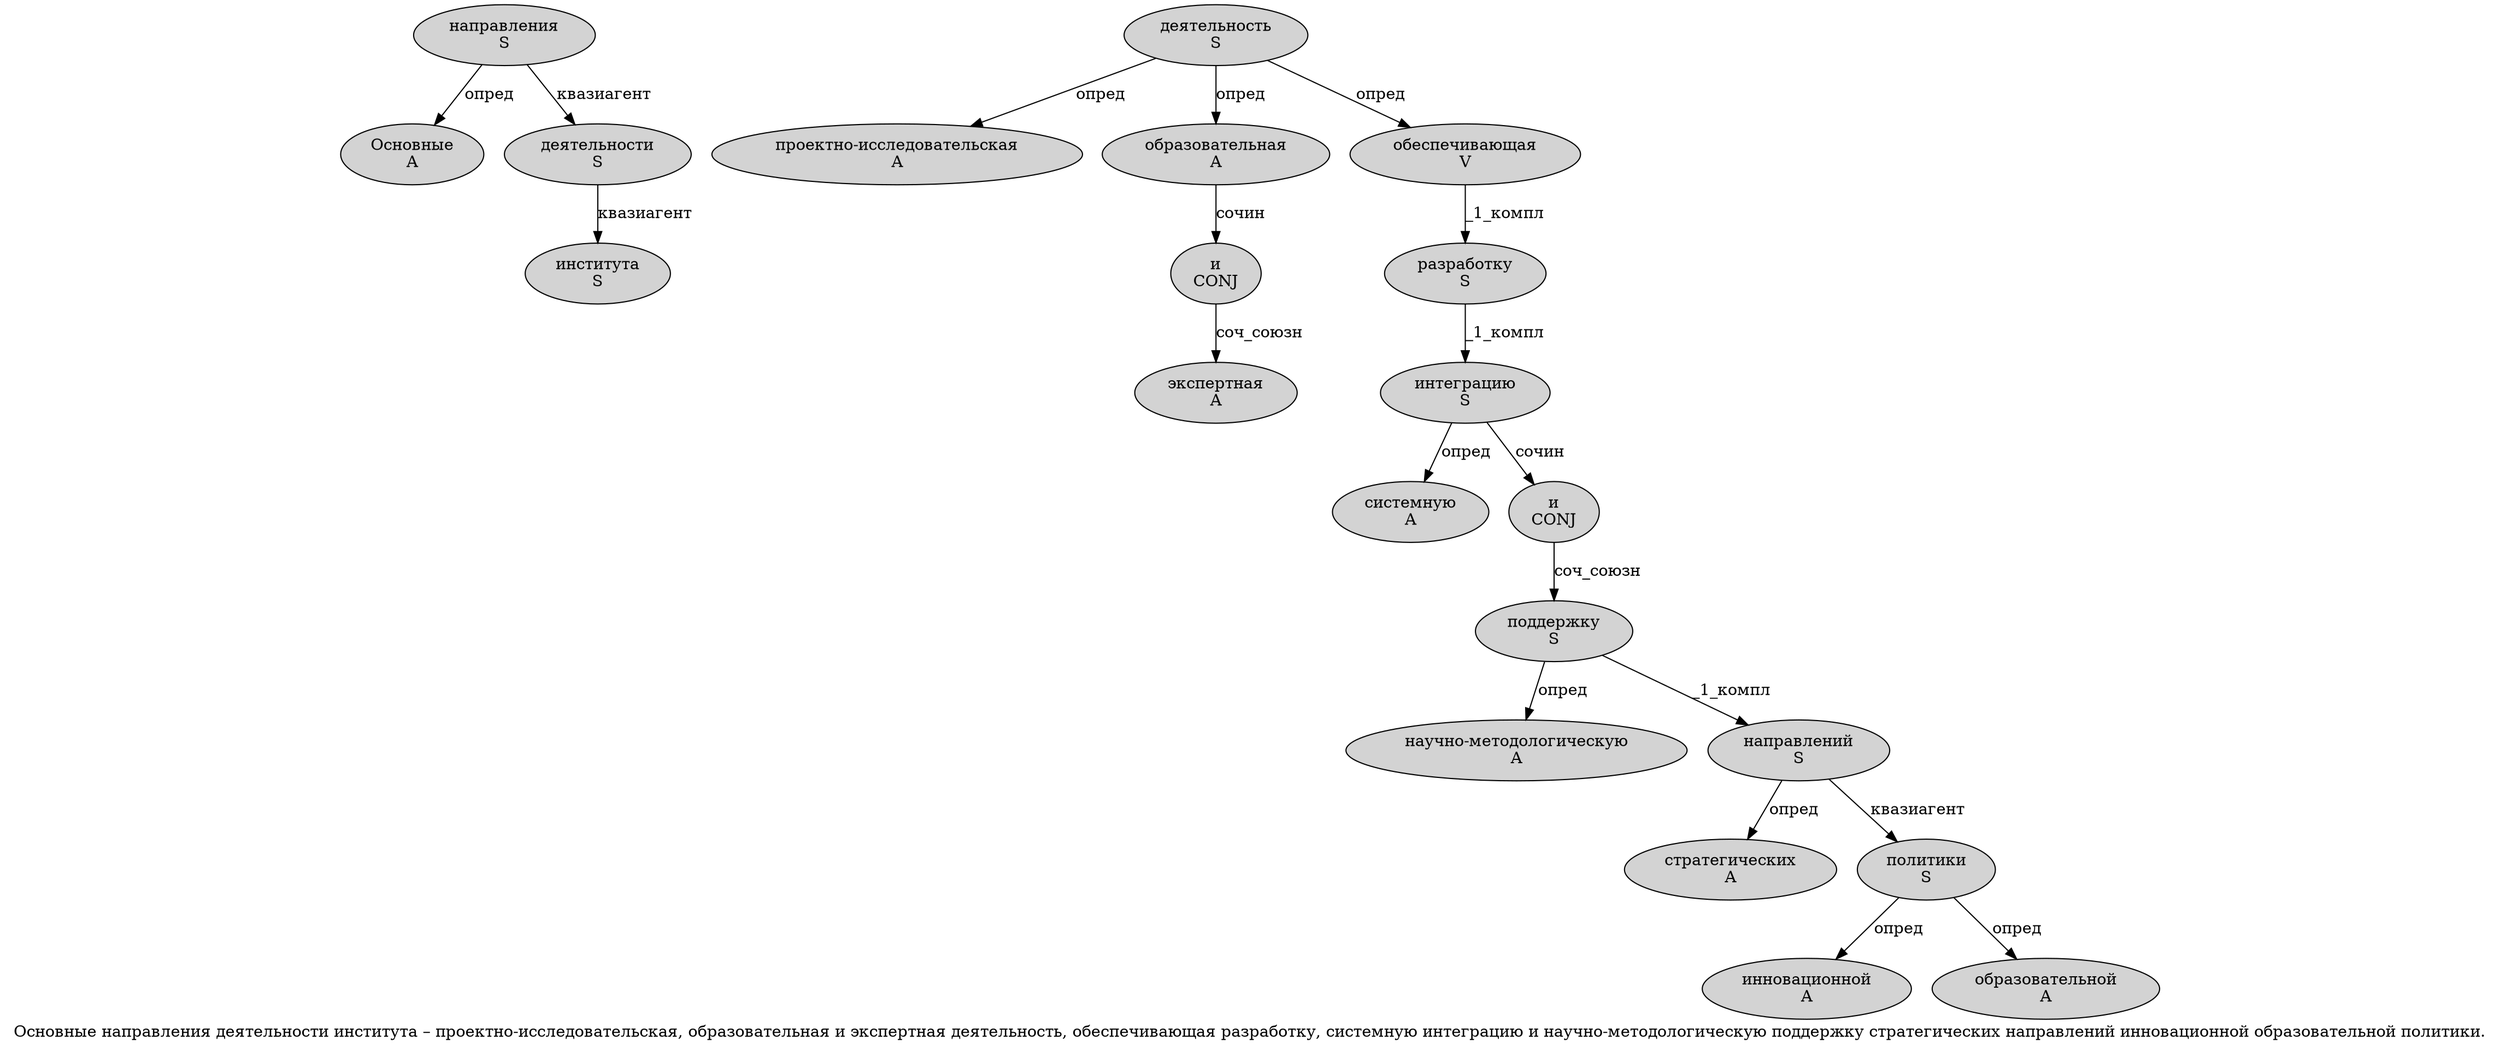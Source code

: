 digraph SENTENCE_1129 {
	graph [label="Основные направления деятельности института – проектно-исследовательская, образовательная и экспертная деятельность, обеспечивающая разработку, системную интеграцию и научно-методологическую поддержку стратегических направлений инновационной образовательной политики."]
	node [style=filled]
		0 [label="Основные
A" color="" fillcolor=lightgray penwidth=1 shape=ellipse]
		1 [label="направления
S" color="" fillcolor=lightgray penwidth=1 shape=ellipse]
		2 [label="деятельности
S" color="" fillcolor=lightgray penwidth=1 shape=ellipse]
		3 [label="института
S" color="" fillcolor=lightgray penwidth=1 shape=ellipse]
		5 [label="проектно-исследовательская
A" color="" fillcolor=lightgray penwidth=1 shape=ellipse]
		7 [label="образовательная
A" color="" fillcolor=lightgray penwidth=1 shape=ellipse]
		8 [label="и
CONJ" color="" fillcolor=lightgray penwidth=1 shape=ellipse]
		9 [label="экспертная
A" color="" fillcolor=lightgray penwidth=1 shape=ellipse]
		10 [label="деятельность
S" color="" fillcolor=lightgray penwidth=1 shape=ellipse]
		12 [label="обеспечивающая
V" color="" fillcolor=lightgray penwidth=1 shape=ellipse]
		13 [label="разработку
S" color="" fillcolor=lightgray penwidth=1 shape=ellipse]
		15 [label="системную
A" color="" fillcolor=lightgray penwidth=1 shape=ellipse]
		16 [label="интеграцию
S" color="" fillcolor=lightgray penwidth=1 shape=ellipse]
		17 [label="и
CONJ" color="" fillcolor=lightgray penwidth=1 shape=ellipse]
		18 [label="научно-методологическую
A" color="" fillcolor=lightgray penwidth=1 shape=ellipse]
		19 [label="поддержку
S" color="" fillcolor=lightgray penwidth=1 shape=ellipse]
		20 [label="стратегических
A" color="" fillcolor=lightgray penwidth=1 shape=ellipse]
		21 [label="направлений
S" color="" fillcolor=lightgray penwidth=1 shape=ellipse]
		22 [label="инновационной
A" color="" fillcolor=lightgray penwidth=1 shape=ellipse]
		23 [label="образовательной
A" color="" fillcolor=lightgray penwidth=1 shape=ellipse]
		24 [label="политики
S" color="" fillcolor=lightgray penwidth=1 shape=ellipse]
			2 -> 3 [label="квазиагент"]
			12 -> 13 [label="_1_компл"]
			13 -> 16 [label="_1_компл"]
			17 -> 19 [label="соч_союзн"]
			21 -> 20 [label="опред"]
			21 -> 24 [label="квазиагент"]
			7 -> 8 [label="сочин"]
			8 -> 9 [label="соч_союзн"]
			10 -> 5 [label="опред"]
			10 -> 7 [label="опред"]
			10 -> 12 [label="опред"]
			24 -> 22 [label="опред"]
			24 -> 23 [label="опред"]
			1 -> 0 [label="опред"]
			1 -> 2 [label="квазиагент"]
			19 -> 18 [label="опред"]
			19 -> 21 [label="_1_компл"]
			16 -> 15 [label="опред"]
			16 -> 17 [label="сочин"]
}